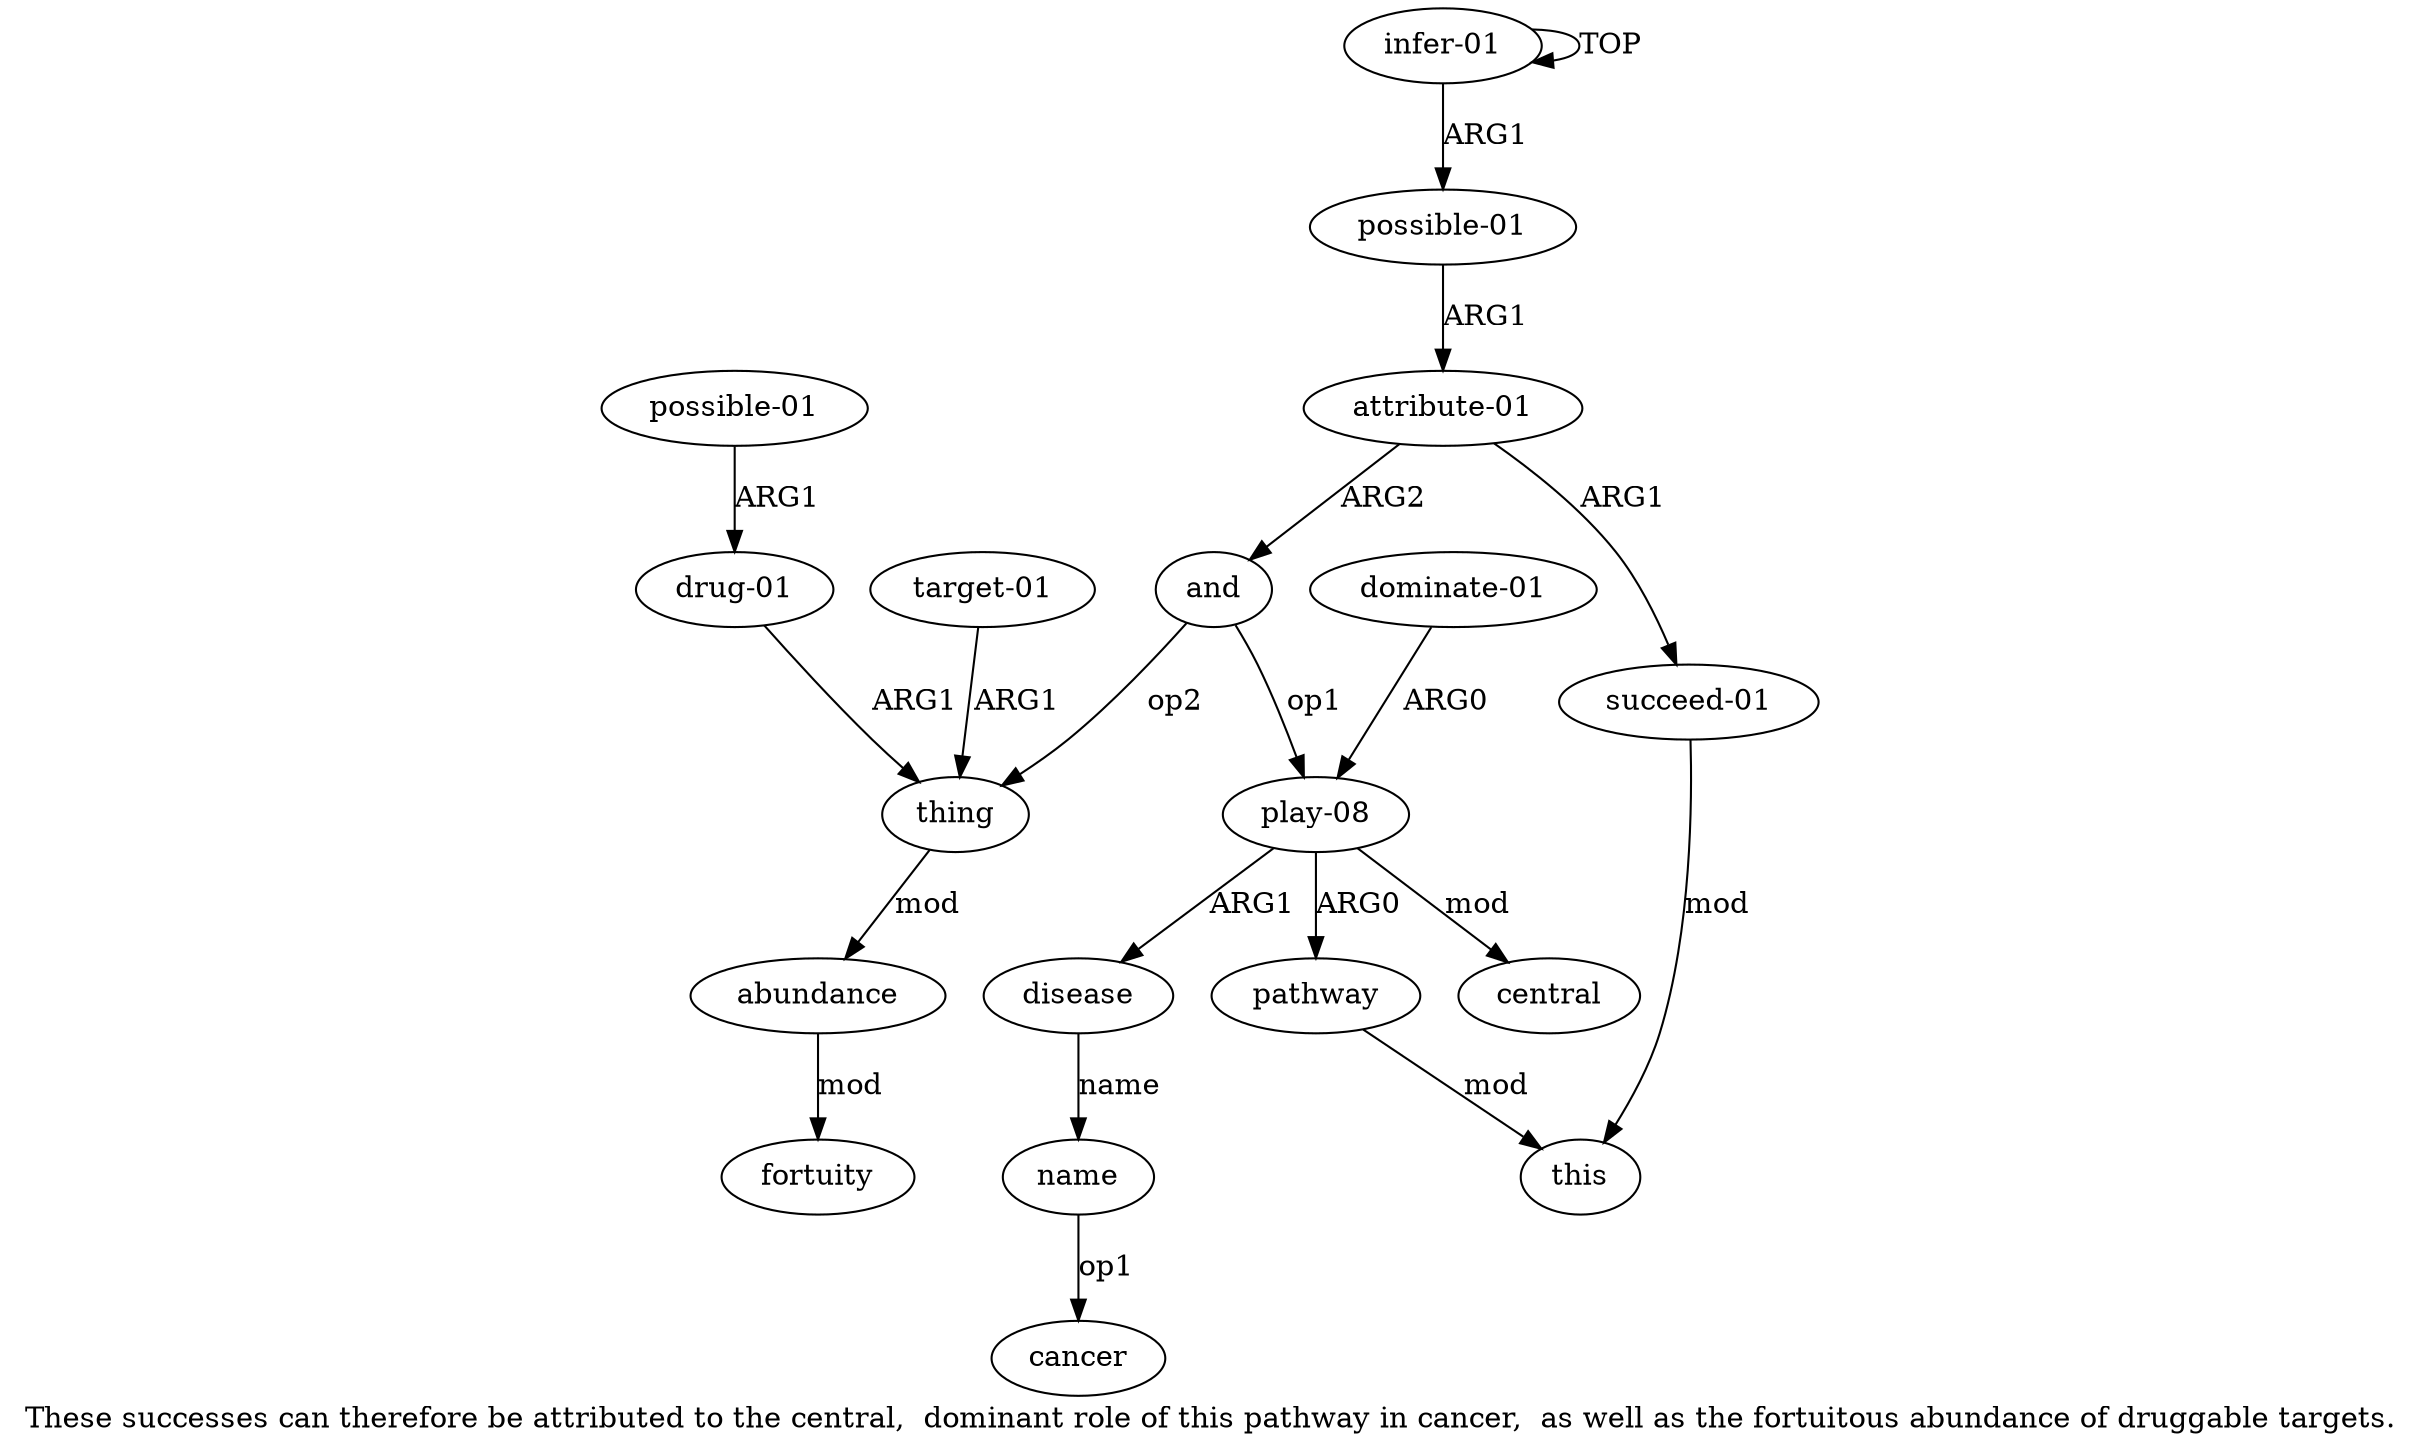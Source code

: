 digraph  {
	graph [label="These successes can therefore be attributed to the central,  dominant role of this pathway in cancer,  as well as the fortuitous \
abundance of druggable targets."];
	node [label="\N"];
	a15	 [color=black,
		gold_ind=15,
		gold_label=fortuity,
		label=fortuity,
		test_ind=15,
		test_label=fortuity];
	a14	 [color=black,
		gold_ind=14,
		gold_label=abundance,
		label=abundance,
		test_ind=14,
		test_label=abundance];
	a14 -> a15 [key=0,
	color=black,
	gold_label=mod,
	label=mod,
	test_label=mod];
a17 [color=black,
	gold_ind=17,
	gold_label="possible-01",
	label="possible-01",
	test_ind=17,
	test_label="possible-01"];
a16 [color=black,
	gold_ind=16,
	gold_label="drug-01",
	label="drug-01",
	test_ind=16,
	test_label="drug-01"];
a17 -> a16 [key=0,
color=black,
gold_label=ARG1,
label=ARG1,
test_label=ARG1];
a12 [color=black,
gold_ind=12,
gold_label=thing,
label=thing,
test_ind=12,
test_label=thing];
a16 -> a12 [key=0,
color=black,
gold_label=ARG1,
label=ARG1,
test_label=ARG1];
a11 [color=black,
gold_ind=11,
gold_label=central,
label=central,
test_ind=11,
test_label=central];
a10 [color=black,
gold_ind=10,
gold_label="dominate-01",
label="dominate-01",
test_ind=10,
test_label="dominate-01"];
a6 [color=black,
gold_ind=6,
gold_label="play-08",
label="play-08",
test_ind=6,
test_label="play-08"];
a10 -> a6 [key=0,
color=black,
gold_label=ARG0,
label=ARG0,
test_label=ARG0];
a13 [color=black,
gold_ind=13,
gold_label="target-01",
label="target-01",
test_ind=13,
test_label="target-01"];
a13 -> a12 [key=0,
color=black,
gold_label=ARG1,
label=ARG1,
test_label=ARG1];
a12 -> a14 [key=0,
color=black,
gold_label=mod,
label=mod,
test_label=mod];
a1 [color=black,
gold_ind=1,
gold_label="possible-01",
label="possible-01",
test_ind=1,
test_label="possible-01"];
a2 [color=black,
gold_ind=2,
gold_label="attribute-01",
label="attribute-01",
test_ind=2,
test_label="attribute-01"];
a1 -> a2 [key=0,
color=black,
gold_label=ARG1,
label=ARG1,
test_label=ARG1];
a0 [color=black,
gold_ind=0,
gold_label="infer-01",
label="infer-01",
test_ind=0,
test_label="infer-01"];
a0 -> a1 [key=0,
color=black,
gold_label=ARG1,
label=ARG1,
test_label=ARG1];
a0 -> a0 [key=0,
color=black,
gold_label=TOP,
label=TOP,
test_label=TOP];
a3 [color=black,
gold_ind=3,
gold_label="succeed-01",
label="succeed-01",
test_ind=3,
test_label="succeed-01"];
a4 [color=black,
gold_ind=4,
gold_label=this,
label=this,
test_ind=4,
test_label=this];
a3 -> a4 [key=0,
color=black,
gold_label=mod,
label=mod,
test_label=mod];
a2 -> a3 [key=0,
color=black,
gold_label=ARG1,
label=ARG1,
test_label=ARG1];
a5 [color=black,
gold_ind=5,
gold_label=and,
label=and,
test_ind=5,
test_label=and];
a2 -> a5 [key=0,
color=black,
gold_label=ARG2,
label=ARG2,
test_label=ARG2];
a5 -> a12 [key=0,
color=black,
gold_label=op2,
label=op2,
test_label=op2];
a5 -> a6 [key=0,
color=black,
gold_label=op1,
label=op1,
test_label=op1];
a7 [color=black,
gold_ind=7,
gold_label=pathway,
label=pathway,
test_ind=7,
test_label=pathway];
a7 -> a4 [key=0,
color=black,
gold_label=mod,
label=mod,
test_label=mod];
a6 -> a11 [key=0,
color=black,
gold_label=mod,
label=mod,
test_label=mod];
a6 -> a7 [key=0,
color=black,
gold_label=ARG0,
label=ARG0,
test_label=ARG0];
a8 [color=black,
gold_ind=8,
gold_label=disease,
label=disease,
test_ind=8,
test_label=disease];
a6 -> a8 [key=0,
color=black,
gold_label=ARG1,
label=ARG1,
test_label=ARG1];
a9 [color=black,
gold_ind=9,
gold_label=name,
label=name,
test_ind=9,
test_label=name];
"a9 cancer" [color=black,
gold_ind=-1,
gold_label=cancer,
label=cancer,
test_ind=-1,
test_label=cancer];
a9 -> "a9 cancer" [key=0,
color=black,
gold_label=op1,
label=op1,
test_label=op1];
a8 -> a9 [key=0,
color=black,
gold_label=name,
label=name,
test_label=name];
}
